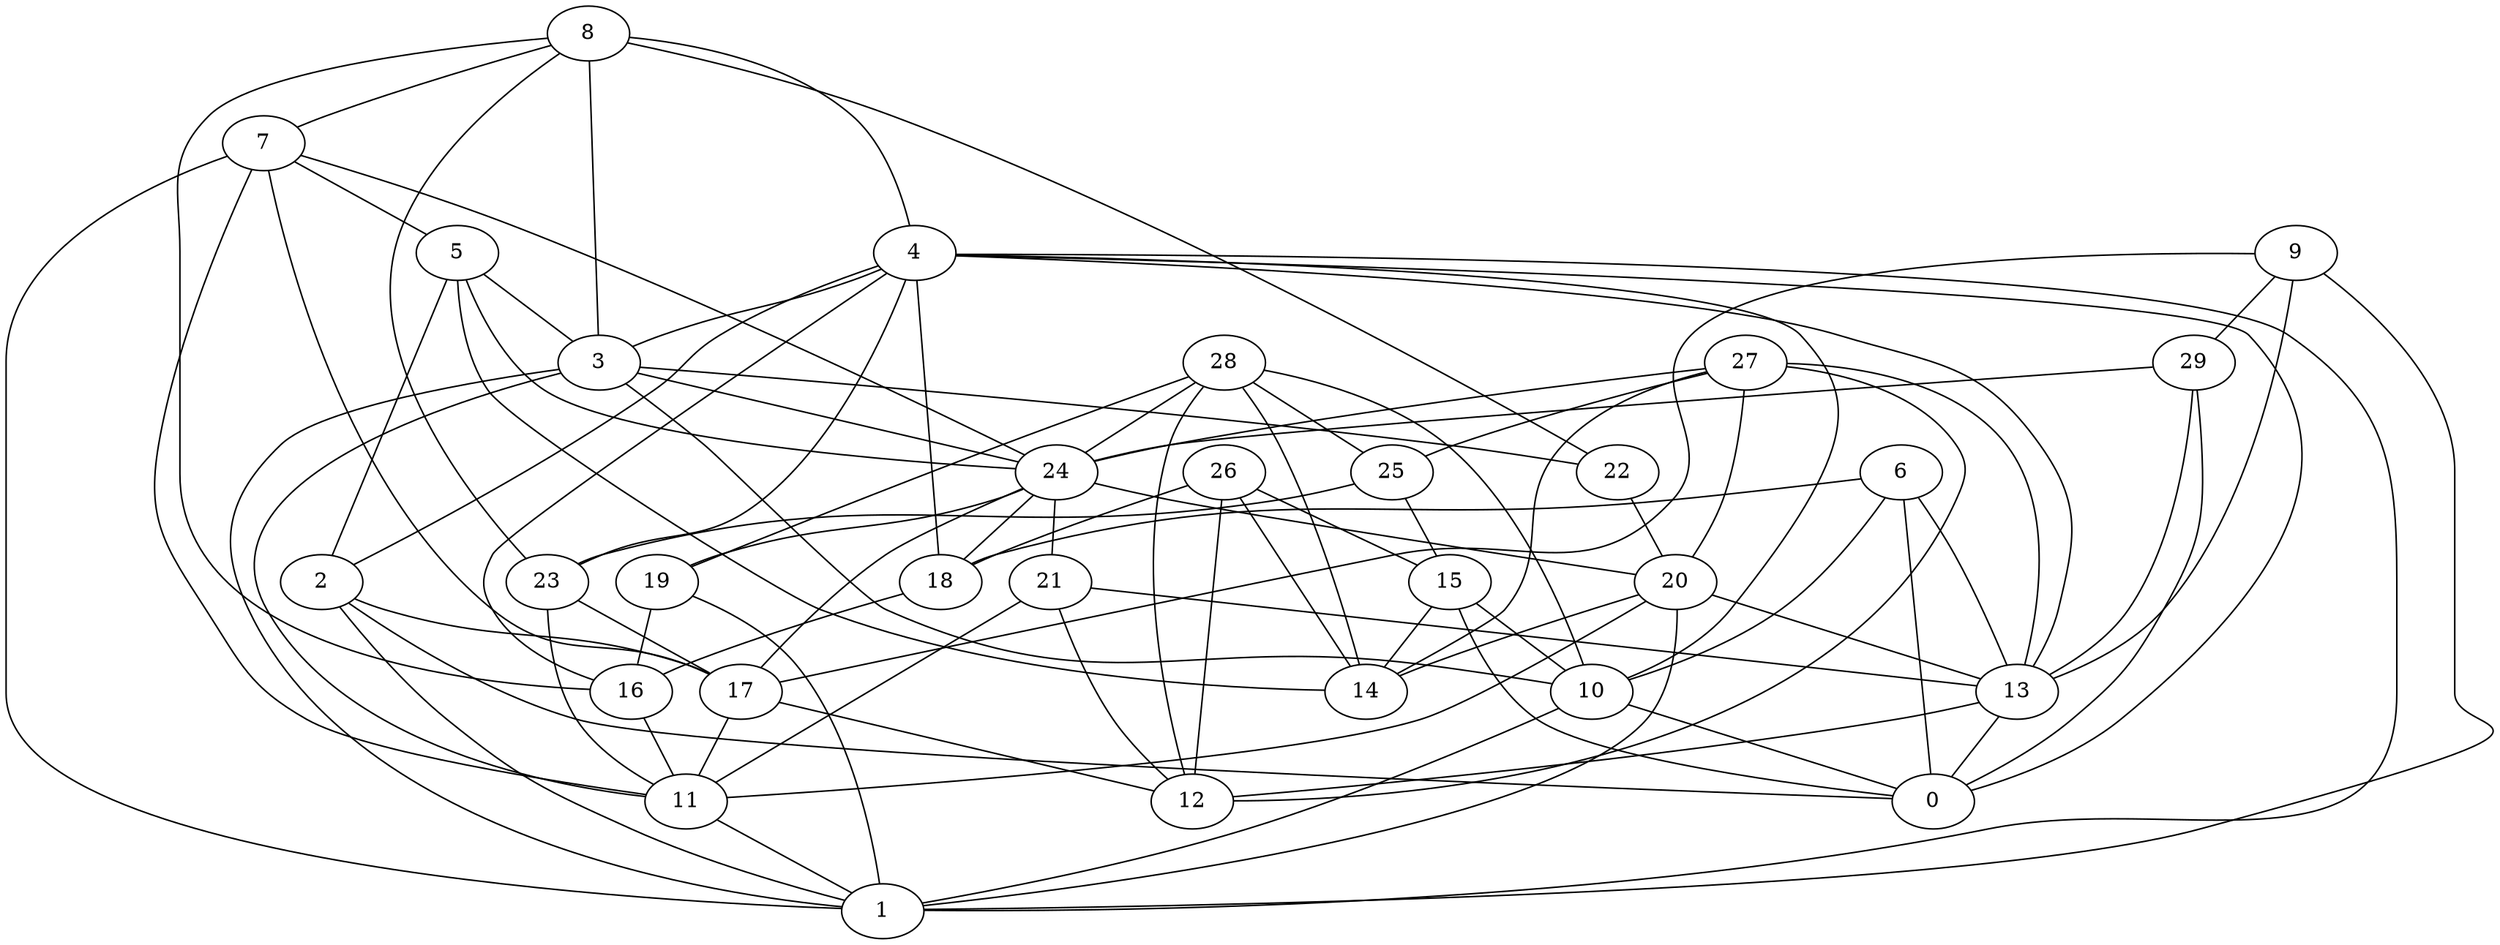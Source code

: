 digraph GG_graph {

subgraph G_graph {
edge [color = black]
"18" -> "16" [dir = none]
"29" -> "13" [dir = none]
"29" -> "24" [dir = none]
"29" -> "0" [dir = none]
"13" -> "12" [dir = none]
"13" -> "0" [dir = none]
"15" -> "14" [dir = none]
"15" -> "10" [dir = none]
"15" -> "0" [dir = none]
"19" -> "1" [dir = none]
"19" -> "16" [dir = none]
"4" -> "2" [dir = none]
"4" -> "23" [dir = none]
"4" -> "13" [dir = none]
"4" -> "0" [dir = none]
"4" -> "10" [dir = none]
"4" -> "16" [dir = none]
"4" -> "18" [dir = none]
"4" -> "1" [dir = none]
"4" -> "3" [dir = none]
"8" -> "16" [dir = none]
"8" -> "7" [dir = none]
"8" -> "23" [dir = none]
"8" -> "22" [dir = none]
"8" -> "3" [dir = none]
"8" -> "4" [dir = none]
"16" -> "11" [dir = none]
"6" -> "13" [dir = none]
"6" -> "10" [dir = none]
"6" -> "0" [dir = none]
"6" -> "18" [dir = none]
"3" -> "22" [dir = none]
"3" -> "1" [dir = none]
"3" -> "11" [dir = none]
"3" -> "24" [dir = none]
"3" -> "10" [dir = none]
"11" -> "1" [dir = none]
"24" -> "21" [dir = none]
"24" -> "19" [dir = none]
"24" -> "17" [dir = none]
"24" -> "18" [dir = none]
"24" -> "20" [dir = none]
"9" -> "17" [dir = none]
"9" -> "1" [dir = none]
"9" -> "29" [dir = none]
"9" -> "13" [dir = none]
"22" -> "20" [dir = none]
"27" -> "13" [dir = none]
"27" -> "25" [dir = none]
"27" -> "14" [dir = none]
"27" -> "20" [dir = none]
"27" -> "24" [dir = none]
"26" -> "15" [dir = none]
"26" -> "18" [dir = none]
"26" -> "12" [dir = none]
"26" -> "14" [dir = none]
"20" -> "1" [dir = none]
"20" -> "14" [dir = none]
"20" -> "13" [dir = none]
"10" -> "0" [dir = none]
"10" -> "1" [dir = none]
"7" -> "17" [dir = none]
"7" -> "11" [dir = none]
"7" -> "24" [dir = none]
"7" -> "1" [dir = none]
"7" -> "5" [dir = none]
"28" -> "25" [dir = none]
"28" -> "19" [dir = none]
"28" -> "10" [dir = none]
"28" -> "24" [dir = none]
"28" -> "12" [dir = none]
"28" -> "14" [dir = none]
"17" -> "12" [dir = none]
"17" -> "11" [dir = none]
"21" -> "13" [dir = none]
"21" -> "11" [dir = none]
"21" -> "12" [dir = none]
"23" -> "11" [dir = none]
"23" -> "17" [dir = none]
"5" -> "24" [dir = none]
"5" -> "3" [dir = none]
"5" -> "14" [dir = none]
"2" -> "1" [dir = none]
"2" -> "17" [dir = none]
"2" -> "0" [dir = none]
"25" -> "15" [dir = none]
"25" -> "23" [dir = none]
"27" -> "12" [dir = none]
"5" -> "2" [dir = none]
"20" -> "11" [dir = none]
}

}
